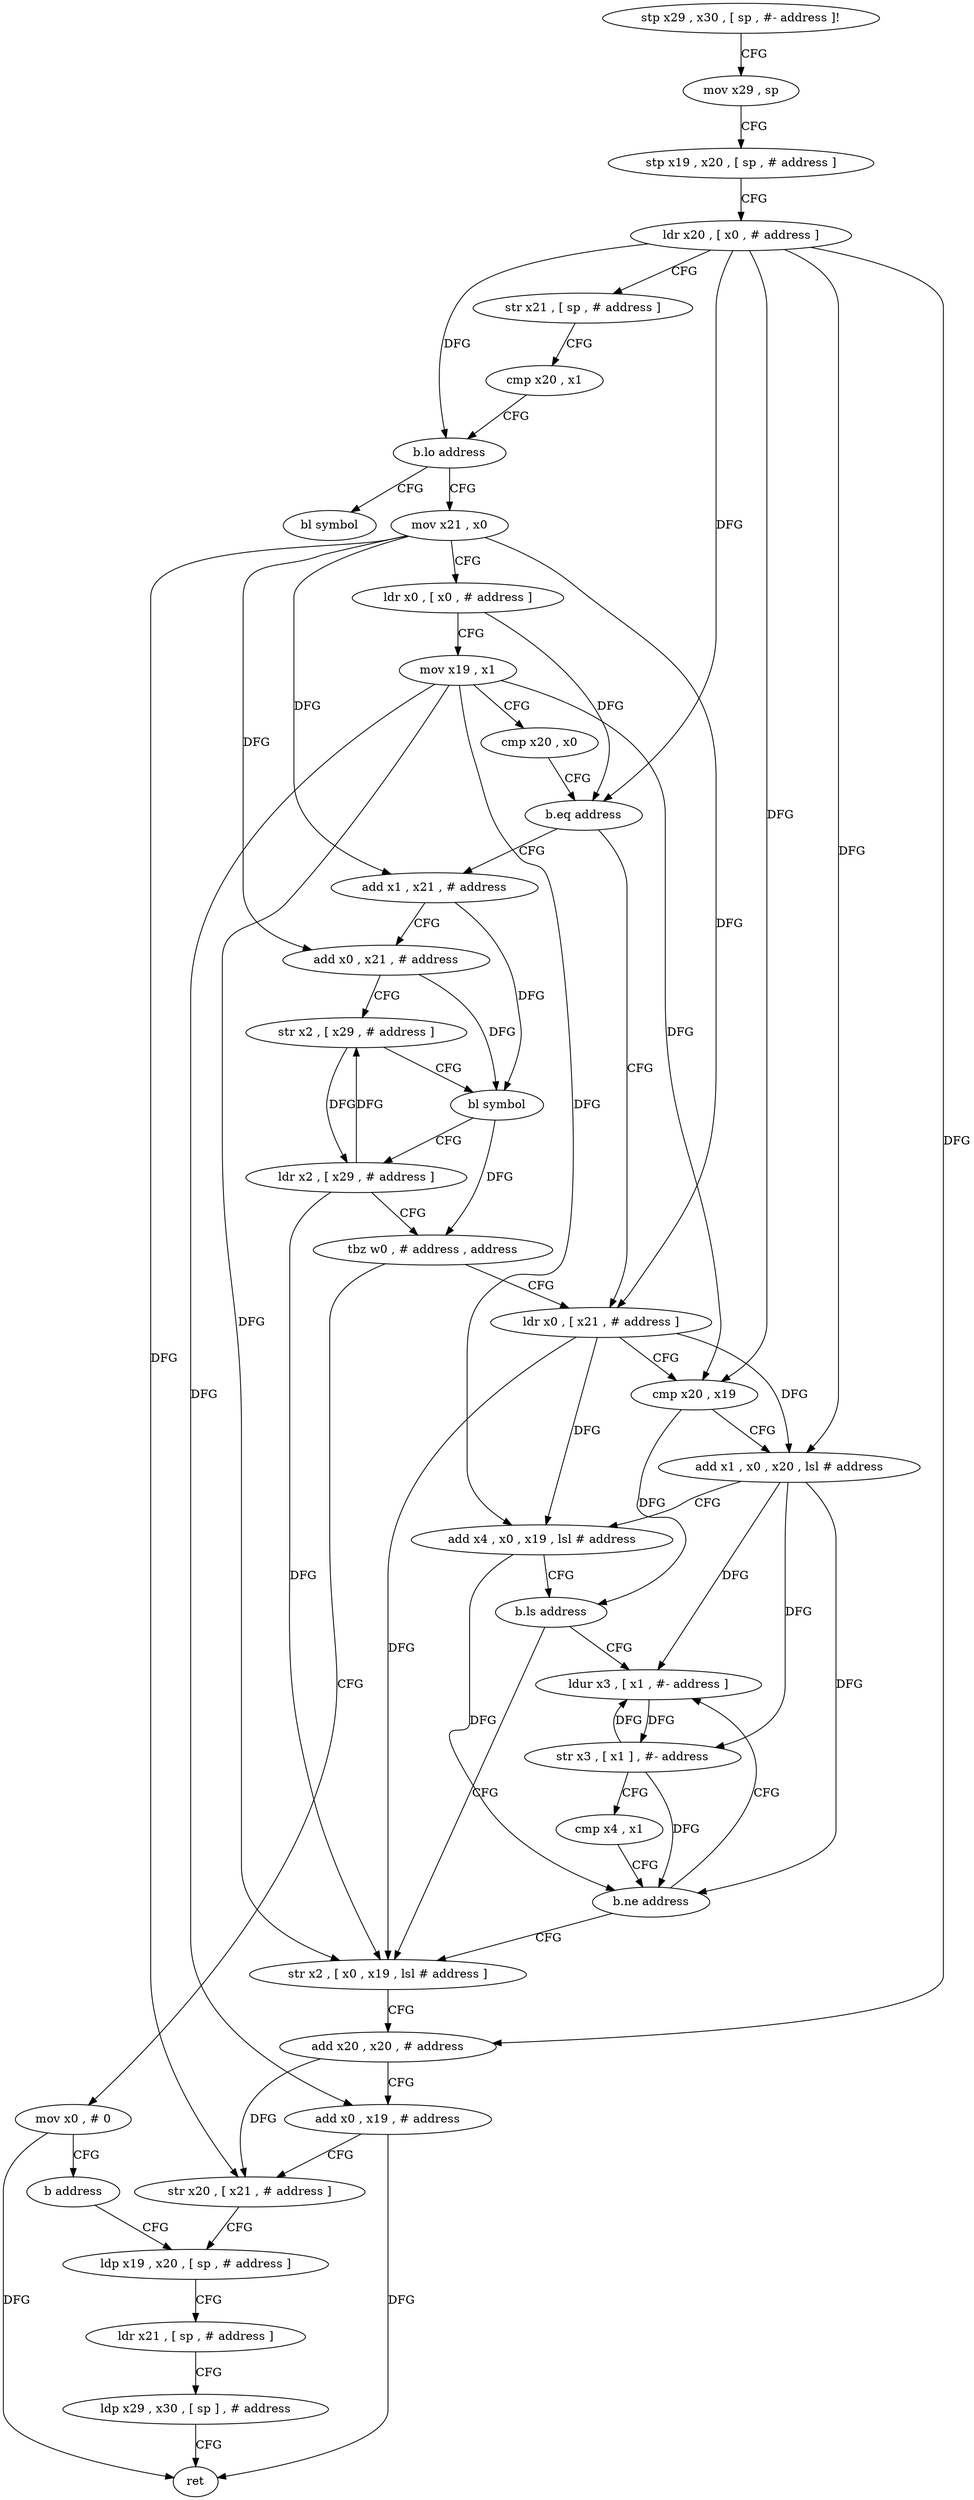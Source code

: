 digraph "func" {
"151840" [label = "stp x29 , x30 , [ sp , #- address ]!" ]
"151844" [label = "mov x29 , sp" ]
"151848" [label = "stp x19 , x20 , [ sp , # address ]" ]
"151852" [label = "ldr x20 , [ x0 , # address ]" ]
"151856" [label = "str x21 , [ sp , # address ]" ]
"151860" [label = "cmp x20 , x1" ]
"151864" [label = "b.lo address" ]
"151992" [label = "bl symbol" ]
"151868" [label = "mov x21 , x0" ]
"151872" [label = "ldr x0 , [ x0 , # address ]" ]
"151876" [label = "mov x19 , x1" ]
"151880" [label = "cmp x20 , x0" ]
"151884" [label = "b.eq address" ]
"151960" [label = "add x1 , x21 , # address" ]
"151888" [label = "ldr x0 , [ x21 , # address ]" ]
"151964" [label = "add x0 , x21 , # address" ]
"151968" [label = "str x2 , [ x29 , # address ]" ]
"151972" [label = "bl symbol" ]
"151976" [label = "ldr x2 , [ x29 , # address ]" ]
"151980" [label = "tbz w0 , # address , address" ]
"151984" [label = "mov x0 , # 0" ]
"151892" [label = "cmp x20 , x19" ]
"151896" [label = "add x1 , x0 , x20 , lsl # address" ]
"151900" [label = "add x4 , x0 , x19 , lsl # address" ]
"151904" [label = "b.ls address" ]
"151924" [label = "str x2 , [ x0 , x19 , lsl # address ]" ]
"151908" [label = "ldur x3 , [ x1 , #- address ]" ]
"151988" [label = "b address" ]
"151940" [label = "ldp x19 , x20 , [ sp , # address ]" ]
"151928" [label = "add x20 , x20 , # address" ]
"151932" [label = "add x0 , x19 , # address" ]
"151936" [label = "str x20 , [ x21 , # address ]" ]
"151912" [label = "str x3 , [ x1 ] , #- address" ]
"151916" [label = "cmp x4 , x1" ]
"151920" [label = "b.ne address" ]
"151944" [label = "ldr x21 , [ sp , # address ]" ]
"151948" [label = "ldp x29 , x30 , [ sp ] , # address" ]
"151952" [label = "ret" ]
"151840" -> "151844" [ label = "CFG" ]
"151844" -> "151848" [ label = "CFG" ]
"151848" -> "151852" [ label = "CFG" ]
"151852" -> "151856" [ label = "CFG" ]
"151852" -> "151864" [ label = "DFG" ]
"151852" -> "151884" [ label = "DFG" ]
"151852" -> "151892" [ label = "DFG" ]
"151852" -> "151896" [ label = "DFG" ]
"151852" -> "151928" [ label = "DFG" ]
"151856" -> "151860" [ label = "CFG" ]
"151860" -> "151864" [ label = "CFG" ]
"151864" -> "151992" [ label = "CFG" ]
"151864" -> "151868" [ label = "CFG" ]
"151868" -> "151872" [ label = "CFG" ]
"151868" -> "151960" [ label = "DFG" ]
"151868" -> "151964" [ label = "DFG" ]
"151868" -> "151888" [ label = "DFG" ]
"151868" -> "151936" [ label = "DFG" ]
"151872" -> "151876" [ label = "CFG" ]
"151872" -> "151884" [ label = "DFG" ]
"151876" -> "151880" [ label = "CFG" ]
"151876" -> "151892" [ label = "DFG" ]
"151876" -> "151900" [ label = "DFG" ]
"151876" -> "151924" [ label = "DFG" ]
"151876" -> "151932" [ label = "DFG" ]
"151880" -> "151884" [ label = "CFG" ]
"151884" -> "151960" [ label = "CFG" ]
"151884" -> "151888" [ label = "CFG" ]
"151960" -> "151964" [ label = "CFG" ]
"151960" -> "151972" [ label = "DFG" ]
"151888" -> "151892" [ label = "CFG" ]
"151888" -> "151896" [ label = "DFG" ]
"151888" -> "151900" [ label = "DFG" ]
"151888" -> "151924" [ label = "DFG" ]
"151964" -> "151968" [ label = "CFG" ]
"151964" -> "151972" [ label = "DFG" ]
"151968" -> "151972" [ label = "CFG" ]
"151968" -> "151976" [ label = "DFG" ]
"151972" -> "151976" [ label = "CFG" ]
"151972" -> "151980" [ label = "DFG" ]
"151976" -> "151980" [ label = "CFG" ]
"151976" -> "151968" [ label = "DFG" ]
"151976" -> "151924" [ label = "DFG" ]
"151980" -> "151888" [ label = "CFG" ]
"151980" -> "151984" [ label = "CFG" ]
"151984" -> "151988" [ label = "CFG" ]
"151984" -> "151952" [ label = "DFG" ]
"151892" -> "151896" [ label = "CFG" ]
"151892" -> "151904" [ label = "DFG" ]
"151896" -> "151900" [ label = "CFG" ]
"151896" -> "151908" [ label = "DFG" ]
"151896" -> "151912" [ label = "DFG" ]
"151896" -> "151920" [ label = "DFG" ]
"151900" -> "151904" [ label = "CFG" ]
"151900" -> "151920" [ label = "DFG" ]
"151904" -> "151924" [ label = "CFG" ]
"151904" -> "151908" [ label = "CFG" ]
"151924" -> "151928" [ label = "CFG" ]
"151908" -> "151912" [ label = "DFG" ]
"151988" -> "151940" [ label = "CFG" ]
"151940" -> "151944" [ label = "CFG" ]
"151928" -> "151932" [ label = "CFG" ]
"151928" -> "151936" [ label = "DFG" ]
"151932" -> "151936" [ label = "CFG" ]
"151932" -> "151952" [ label = "DFG" ]
"151936" -> "151940" [ label = "CFG" ]
"151912" -> "151916" [ label = "CFG" ]
"151912" -> "151908" [ label = "DFG" ]
"151912" -> "151920" [ label = "DFG" ]
"151916" -> "151920" [ label = "CFG" ]
"151920" -> "151908" [ label = "CFG" ]
"151920" -> "151924" [ label = "CFG" ]
"151944" -> "151948" [ label = "CFG" ]
"151948" -> "151952" [ label = "CFG" ]
}
